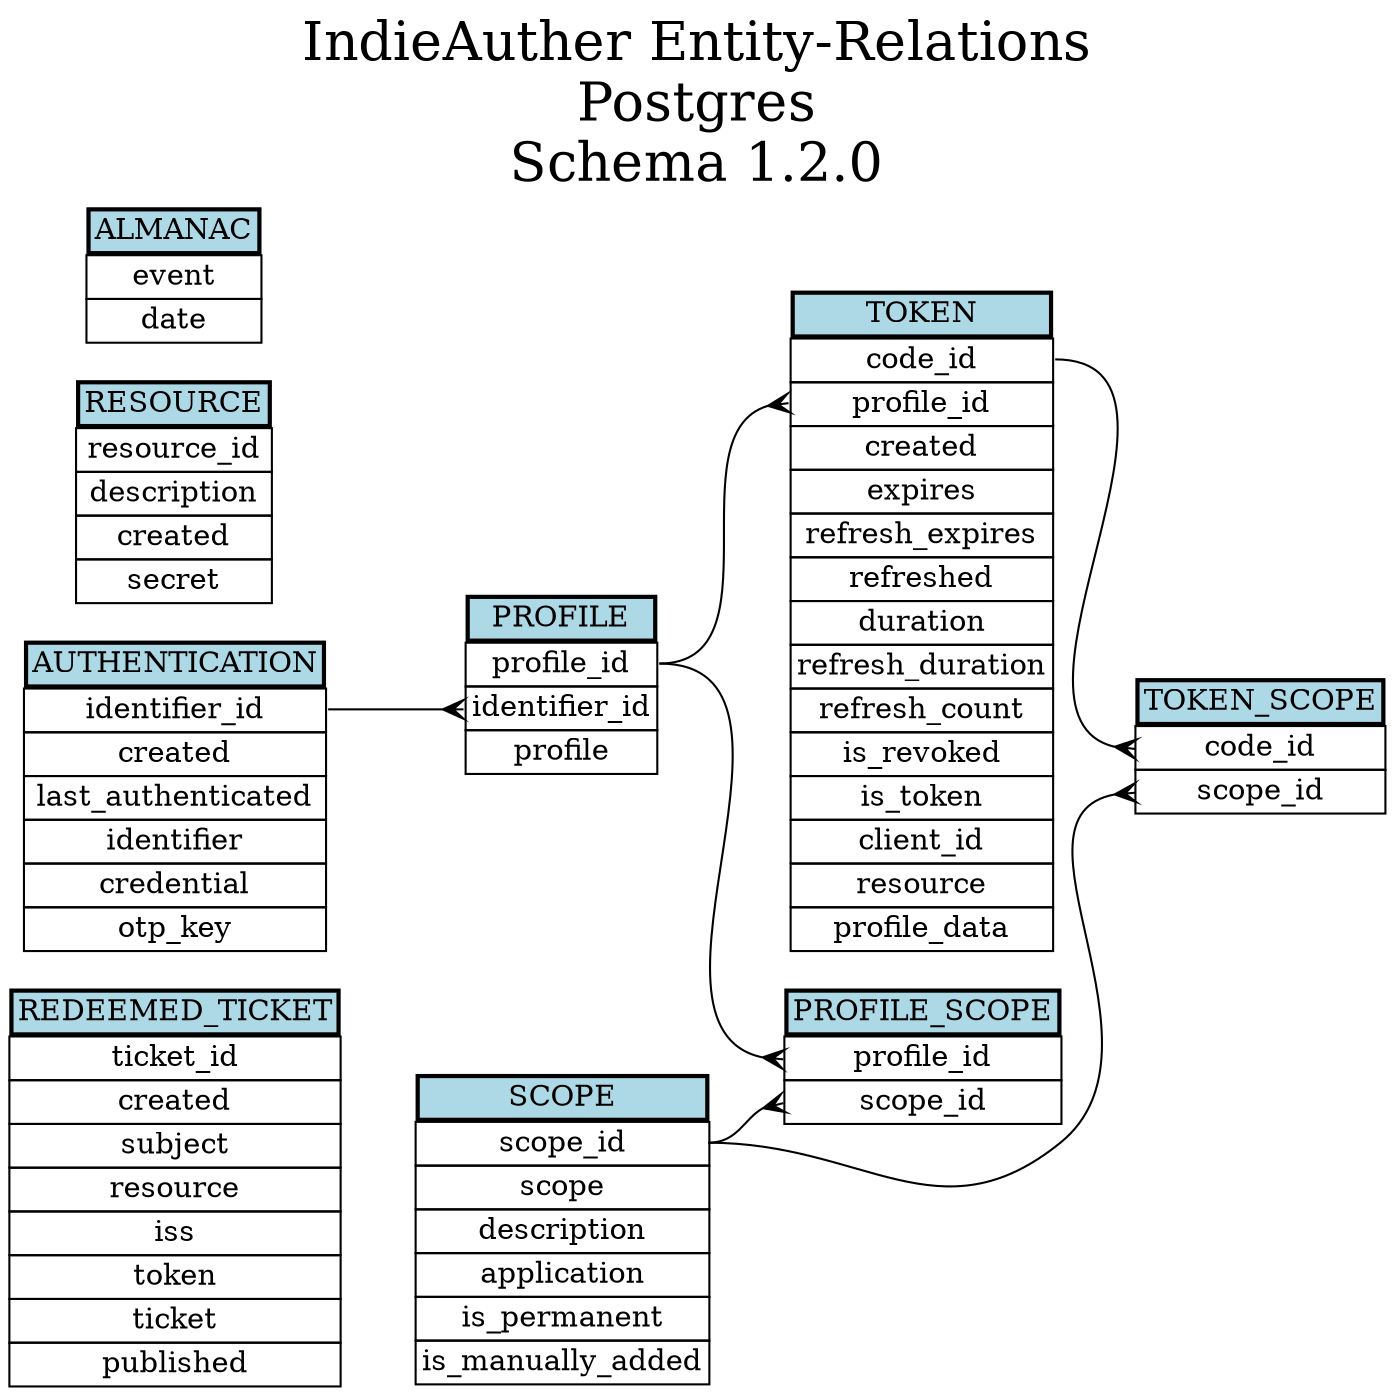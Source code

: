 digraph indieAutherERD {
	graph[
		rankdir=LR,
		overlap=false,
		splines=true,
		label="IndieAuther Entity-Relations\nPostgres\nSchema 1.2.0",
		labelloc="t",
		fontsize=26,
	];
	// layout=neato;
	node[shape=plain];
	edge[arrowhead=crow];

	redeemed_ticket [label=<
	<table cellspacing="0" cellborder="1" border="0">
		<tr><td border="2" bgcolor="lightblue">REDEEMED_TICKET</td></tr>
		<tr><td port="pk_ticket_id">ticket_id</td></tr>
		<tr><td port="">created</td></tr>
		<tr><td port="">subject</td></tr>
		<tr><td port="">resource</td></tr>
		<tr><td port="">iss</td></tr>
		<tr><td port="">token</td></tr>
		<tr><td port="">ticket</td></tr>
		<tr><td port="">published</td></tr>
	</table>
	>]

	token [label=<
	<table cellspacing="0" cellborder="1" border="0">
		<tr><td border="2" bgcolor="lightblue">TOKEN</td></tr>
		<tr><td port="pk_code_id">code_id</td></tr>
		<tr><td port="fk_profile_id">profile_id</td></tr>
		<tr><td port="">created</td></tr>
		<tr><td port="">expires</td></tr>
		<tr><td port="">refresh_expires</td></tr>
		<tr><td port="">refreshed</td></tr>
		<tr><td port="">duration</td></tr>
		<tr><td port="">refresh_duration</td></tr>
		<tr><td port="">refresh_count</td></tr>
		<tr><td port="">is_revoked</td></tr>
		<tr><td port="">is_token</td></tr>
		<tr><td port="">client_id</td></tr>
		<tr><td port="">resource</td></tr>
		<tr><td port="">profile_data</td></tr>
	</table>
	>];
	profile:pk_profile_id -> token:fk_profile_id;

	scope [label=<
	<table cellspacing="0" cellborder="1" border="0">
		<tr><td border="2" bgcolor="lightblue">SCOPE</td></tr>
		<tr><td port="pk_scope_id">scope_id</td></tr>
		<tr><td port="">scope</td></tr>
		<tr><td port="">description</td></tr>
		<tr><td port="">application</td></tr>
		<tr><td port="">is_permanent</td></tr>
		<tr><td port="">is_manually_added</td></tr>
	</table>
	>];

	token_scope [label=<
	<table cellspacing="0" cellborder="1" border="0">
		<tr><td border="2" bgcolor="lightblue">TOKEN_SCOPE</td></tr>
		<tr><td port="fk_code_id">code_id</td></tr>
		<tr><td port="fk_scope_id">scope_id</td></tr>
	</table>
	>];
	token:pk_code_id -> token_scope:fk_code_id;
	scope:pk_scope_id -> token_scope:fk_scope_id;

	profile [label=<
	<table cellspacing="0" cellborder="1" border="0">
		<tr><td border="2" bgcolor="lightblue">PROFILE</td></tr>
		<tr><td port="pk_profile_id">profile_id</td></tr>
		<tr><td port="fk_identifier_id">identifier_id</td></tr>
		<tr><td port="">profile</td></tr>
	</table>
	>];
	authentication:pk_identifier_id -> profile:fk_identifier_id;

	profile_scope [label=<
	<table cellspacing="0" cellborder="1" border="0">
		<tr><td border="2" bgcolor="lightblue">PROFILE_SCOPE</td></tr>
		<tr><td port="fk_profile_id">profile_id</td></tr>
		<tr><td port="fk_scope_id">scope_id</td></tr>
	</table>
	>];
	profile:pk_profile_id -> profile_scope:fk_profile_id;
	scope:pk_scope_id -> profile_scope:fk_scope_id;

	authentication [label=<
	<table cellspacing="0" cellborder="1" border="0">
			<tr><td border="2" bgcolor="lightblue">AUTHENTICATION</td></tr>
			<tr><td port="pk_identifier_id">identifier_id</td></tr>
			<tr><td port="">created</td></tr>
			<tr><td port="">last_authenticated</td></tr>
			<tr><td port="">identifier</td></tr>
			<tr><td port="">credential</td></tr>
			<tr><td port="">otp_key</td></tr>
	</table>
	>];

	resource [label=<
	<table cellspacing="0" cellborder="1" border="0">
		<tr><td border="2" bgcolor="lightblue">RESOURCE</td></tr>
		<tr><td port="pk_resource_id">resource_id</td></tr>
		<tr><td port="">description</td></tr>
		<tr><td port="">created</td></tr>
		<tr><td port="">secret</td></tr>
	</table>
	>];

	almanac [label=<
	<table cellspacing="0" cellborder="1" border="0">
		<tr><td border="2" bgcolor="lightblue">ALMANAC</td></tr>
		<tr><td port="pk_event">event</td></tr>
		<tr><td port="">date</td></tr>
	</table>
	>];

}

